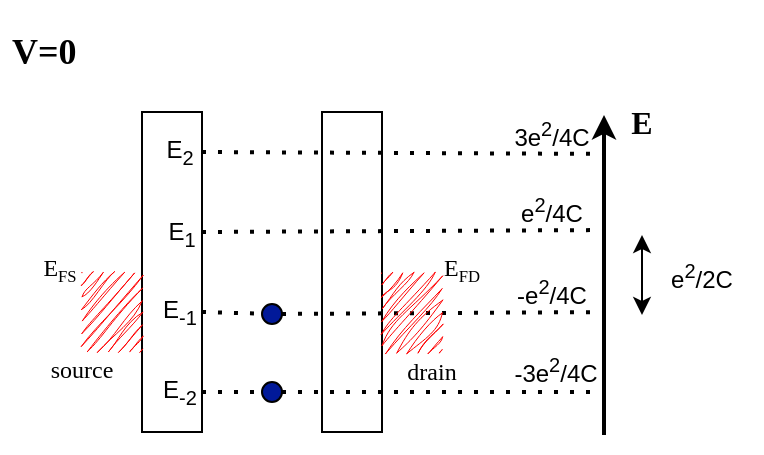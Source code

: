 <mxfile version="22.0.6" type="github">
  <diagram name="Page-1" id="ccDm2Es830cC8SDJtkiW">
    <mxGraphModel dx="954" dy="547" grid="1" gridSize="10" guides="1" tooltips="1" connect="1" arrows="1" fold="1" page="1" pageScale="1" pageWidth="850" pageHeight="1100" math="0" shadow="0">
      <root>
        <mxCell id="0" />
        <mxCell id="1" parent="0" />
        <mxCell id="om-M0COcxJ-jairlj6dW-1" value="" style="rounded=0;whiteSpace=wrap;html=1;" vertex="1" parent="1">
          <mxGeometry x="250" y="120" width="30" height="160" as="geometry" />
        </mxCell>
        <mxCell id="om-M0COcxJ-jairlj6dW-3" value="" style="rounded=0;whiteSpace=wrap;html=1;" vertex="1" parent="1">
          <mxGeometry x="340" y="120" width="30" height="160" as="geometry" />
        </mxCell>
        <mxCell id="om-M0COcxJ-jairlj6dW-5" value="" style="endArrow=none;dashed=1;html=1;dashPattern=1 3;strokeWidth=2;rounded=0;entryX=1;entryY=0.75;entryDx=0;entryDy=0;" edge="1" parent="1" source="om-M0COcxJ-jairlj6dW-33">
          <mxGeometry width="50" height="50" relative="1" as="geometry">
            <mxPoint x="280" y="220" as="sourcePoint" />
            <mxPoint x="485" y="220" as="targetPoint" />
          </mxGeometry>
        </mxCell>
        <mxCell id="om-M0COcxJ-jairlj6dW-7" value="" style="endArrow=none;dashed=1;html=1;dashPattern=1 3;strokeWidth=2;rounded=0;entryX=0.883;entryY=0.783;entryDx=0;entryDy=0;entryPerimeter=0;" edge="1" parent="1">
          <mxGeometry width="50" height="50" relative="1" as="geometry">
            <mxPoint x="320" y="260" as="sourcePoint" />
            <mxPoint x="479.98" y="259.99" as="targetPoint" />
          </mxGeometry>
        </mxCell>
        <mxCell id="om-M0COcxJ-jairlj6dW-8" value="" style="endArrow=none;dashed=1;html=1;dashPattern=1 3;strokeWidth=2;rounded=0;entryX=1;entryY=0.75;entryDx=0;entryDy=0;" edge="1" parent="1">
          <mxGeometry width="50" height="50" relative="1" as="geometry">
            <mxPoint x="280" y="180" as="sourcePoint" />
            <mxPoint x="485" y="179" as="targetPoint" />
          </mxGeometry>
        </mxCell>
        <mxCell id="om-M0COcxJ-jairlj6dW-10" value="" style="endArrow=none;dashed=1;html=1;dashPattern=1 3;strokeWidth=2;rounded=0;entryX=1;entryY=0.75;entryDx=0;entryDy=0;" edge="1" parent="1">
          <mxGeometry width="50" height="50" relative="1" as="geometry">
            <mxPoint x="280" y="140" as="sourcePoint" />
            <mxPoint x="487" y="141" as="targetPoint" />
          </mxGeometry>
        </mxCell>
        <mxCell id="om-M0COcxJ-jairlj6dW-11" value="E&lt;sub&gt;1&lt;/sub&gt;" style="text;html=1;strokeColor=none;fillColor=none;align=center;verticalAlign=middle;whiteSpace=wrap;rounded=0;" vertex="1" parent="1">
          <mxGeometry x="240" y="166" width="60" height="30" as="geometry" />
        </mxCell>
        <mxCell id="om-M0COcxJ-jairlj6dW-12" value="E&lt;sub&gt;2&lt;/sub&gt;" style="text;html=1;strokeColor=none;fillColor=none;align=center;verticalAlign=middle;whiteSpace=wrap;rounded=0;" vertex="1" parent="1">
          <mxGeometry x="239" y="125" width="60" height="30" as="geometry" />
        </mxCell>
        <mxCell id="om-M0COcxJ-jairlj6dW-14" value="E&lt;sub&gt;-1&lt;/sub&gt;" style="text;html=1;strokeColor=none;fillColor=none;align=center;verticalAlign=middle;whiteSpace=wrap;rounded=0;" vertex="1" parent="1">
          <mxGeometry x="239" y="205" width="60" height="30" as="geometry" />
        </mxCell>
        <mxCell id="om-M0COcxJ-jairlj6dW-16" value="E&lt;sub&gt;-2&lt;/sub&gt;" style="text;html=1;strokeColor=none;fillColor=none;align=center;verticalAlign=middle;whiteSpace=wrap;rounded=0;" vertex="1" parent="1">
          <mxGeometry x="239" y="245" width="60" height="30" as="geometry" />
        </mxCell>
        <mxCell id="om-M0COcxJ-jairlj6dW-18" value="" style="endArrow=classic;html=1;rounded=0;strokeWidth=2;" edge="1" parent="1">
          <mxGeometry width="50" height="50" relative="1" as="geometry">
            <mxPoint x="481" y="281.5" as="sourcePoint" />
            <mxPoint x="481" y="121.5" as="targetPoint" />
          </mxGeometry>
        </mxCell>
        <mxCell id="om-M0COcxJ-jairlj6dW-28" value="" style="endArrow=classic;startArrow=classic;html=1;rounded=0;" edge="1" parent="1">
          <mxGeometry width="50" height="50" relative="1" as="geometry">
            <mxPoint x="500" y="221.5" as="sourcePoint" />
            <mxPoint x="500" y="181.5" as="targetPoint" />
          </mxGeometry>
        </mxCell>
        <mxCell id="om-M0COcxJ-jairlj6dW-29" value="e&lt;sup&gt;2&lt;/sup&gt;/2C" style="text;html=1;strokeColor=none;fillColor=none;align=center;verticalAlign=middle;whiteSpace=wrap;rounded=0;" vertex="1" parent="1">
          <mxGeometry x="500" y="186.5" width="60" height="30" as="geometry" />
        </mxCell>
        <mxCell id="om-M0COcxJ-jairlj6dW-32" value="" style="endArrow=none;dashed=1;html=1;dashPattern=1 3;strokeWidth=2;rounded=0;" edge="1" parent="1" source="om-M0COcxJ-jairlj6dW-35">
          <mxGeometry width="50" height="50" relative="1" as="geometry">
            <mxPoint x="280" y="260" as="sourcePoint" />
            <mxPoint x="310" y="260" as="targetPoint" />
          </mxGeometry>
        </mxCell>
        <mxCell id="om-M0COcxJ-jairlj6dW-34" value="" style="endArrow=none;dashed=1;html=1;dashPattern=1 3;strokeWidth=2;rounded=0;" edge="1" parent="1" target="om-M0COcxJ-jairlj6dW-33">
          <mxGeometry width="50" height="50" relative="1" as="geometry">
            <mxPoint x="280" y="220" as="sourcePoint" />
            <mxPoint x="420" y="220" as="targetPoint" />
          </mxGeometry>
        </mxCell>
        <mxCell id="om-M0COcxJ-jairlj6dW-33" value="" style="ellipse;whiteSpace=wrap;html=1;aspect=fixed;fillColor=#011999;" vertex="1" parent="1">
          <mxGeometry x="310" y="216" width="10" height="10" as="geometry" />
        </mxCell>
        <mxCell id="om-M0COcxJ-jairlj6dW-36" value="" style="endArrow=none;dashed=1;html=1;dashPattern=1 3;strokeWidth=2;rounded=0;" edge="1" parent="1" target="om-M0COcxJ-jairlj6dW-35">
          <mxGeometry width="50" height="50" relative="1" as="geometry">
            <mxPoint x="280" y="260" as="sourcePoint" />
            <mxPoint x="310" y="260" as="targetPoint" />
          </mxGeometry>
        </mxCell>
        <mxCell id="om-M0COcxJ-jairlj6dW-35" value="" style="ellipse;whiteSpace=wrap;html=1;aspect=fixed;fillColor=#011999;" vertex="1" parent="1">
          <mxGeometry x="310" y="255" width="10" height="10" as="geometry" />
        </mxCell>
        <mxCell id="om-M0COcxJ-jairlj6dW-40" value="3e&lt;sup&gt;2&lt;/sup&gt;/4C" style="text;html=1;strokeColor=none;fillColor=none;align=center;verticalAlign=middle;whiteSpace=wrap;rounded=0;" vertex="1" parent="1">
          <mxGeometry x="425" y="116" width="60" height="30" as="geometry" />
        </mxCell>
        <mxCell id="om-M0COcxJ-jairlj6dW-41" value="e&lt;sup&gt;2&lt;/sup&gt;/4C" style="text;html=1;strokeColor=none;fillColor=none;align=center;verticalAlign=middle;whiteSpace=wrap;rounded=0;" vertex="1" parent="1">
          <mxGeometry x="425" y="153.5" width="60" height="30" as="geometry" />
        </mxCell>
        <mxCell id="om-M0COcxJ-jairlj6dW-42" value="-e&lt;sup&gt;2&lt;/sup&gt;/4C" style="text;html=1;strokeColor=none;fillColor=none;align=center;verticalAlign=middle;whiteSpace=wrap;rounded=0;" vertex="1" parent="1">
          <mxGeometry x="425" y="194.5" width="60" height="30" as="geometry" />
        </mxCell>
        <mxCell id="om-M0COcxJ-jairlj6dW-43" value="-3e&lt;sup&gt;2&lt;/sup&gt;/4C" style="text;html=1;strokeColor=none;fillColor=none;align=center;verticalAlign=middle;whiteSpace=wrap;rounded=0;" vertex="1" parent="1">
          <mxGeometry x="427" y="233.5" width="60" height="30" as="geometry" />
        </mxCell>
        <mxCell id="om-M0COcxJ-jairlj6dW-44" value="&lt;b style=&quot;font-size: 16px;&quot;&gt;E&lt;/b&gt;" style="text;html=1;strokeColor=none;fillColor=none;align=center;verticalAlign=middle;whiteSpace=wrap;rounded=0;fontFamily=Times New Roman;fontSize=16;" vertex="1" parent="1">
          <mxGeometry x="470" y="110" width="60" height="30" as="geometry" />
        </mxCell>
        <mxCell id="om-M0COcxJ-jairlj6dW-47" value="" style="rounded=0;whiteSpace=wrap;html=1;gradientColor=none;gradientDirection=north;fillColor=#FF0000;shadow=0;sketch=1;curveFitting=1;jiggle=2;glass=0;strokeColor=none;" vertex="1" parent="1">
          <mxGeometry x="220" y="200.25" width="30" height="39.5" as="geometry" />
        </mxCell>
        <mxCell id="om-M0COcxJ-jairlj6dW-55" value="" style="rounded=0;whiteSpace=wrap;html=1;strokeColor=none;sketch=1;curveFitting=1;jiggle=2;fillColor=#FF0000;" vertex="1" parent="1">
          <mxGeometry x="370" y="200.25" width="30" height="39.75" as="geometry" />
        </mxCell>
        <mxCell id="om-M0COcxJ-jairlj6dW-56" value="E&lt;span style=&quot;font-size: 10px;&quot;&gt;&lt;sub&gt;FS&lt;/sub&gt;&lt;/span&gt;" style="text;html=1;strokeColor=none;fillColor=none;align=center;verticalAlign=middle;whiteSpace=wrap;rounded=0;fontFamily=Times New Roman;" vertex="1" parent="1">
          <mxGeometry x="179" y="183.5" width="60" height="30" as="geometry" />
        </mxCell>
        <mxCell id="om-M0COcxJ-jairlj6dW-57" value="E&lt;span style=&quot;font-size: 10px;&quot;&gt;&lt;sub&gt;FD&lt;/sub&gt;&lt;/span&gt;" style="text;html=1;strokeColor=none;fillColor=none;align=center;verticalAlign=middle;whiteSpace=wrap;rounded=0;fontFamily=Times New Roman;" vertex="1" parent="1">
          <mxGeometry x="380" y="183.5" width="60" height="30" as="geometry" />
        </mxCell>
        <mxCell id="om-M0COcxJ-jairlj6dW-58" value="source" style="text;html=1;strokeColor=none;fillColor=none;align=center;verticalAlign=middle;whiteSpace=wrap;rounded=0;fontFamily=Times New Roman;" vertex="1" parent="1">
          <mxGeometry x="190" y="233.5" width="60" height="30" as="geometry" />
        </mxCell>
        <mxCell id="om-M0COcxJ-jairlj6dW-59" value="drain" style="text;html=1;strokeColor=none;fillColor=none;align=center;verticalAlign=middle;whiteSpace=wrap;rounded=0;fontFamily=Times New Roman;" vertex="1" parent="1">
          <mxGeometry x="365" y="235" width="60" height="30" as="geometry" />
        </mxCell>
        <mxCell id="om-M0COcxJ-jairlj6dW-61" value="&lt;h2&gt;&lt;font face=&quot;Times New Roman&quot;&gt;V=0&lt;/font&gt;&lt;/h2&gt;" style="text;html=1;strokeColor=none;fillColor=none;spacing=5;spacingTop=-20;whiteSpace=wrap;overflow=hidden;rounded=0;" vertex="1" parent="1">
          <mxGeometry x="180" y="74.5" width="190" height="120" as="geometry" />
        </mxCell>
      </root>
    </mxGraphModel>
  </diagram>
</mxfile>

